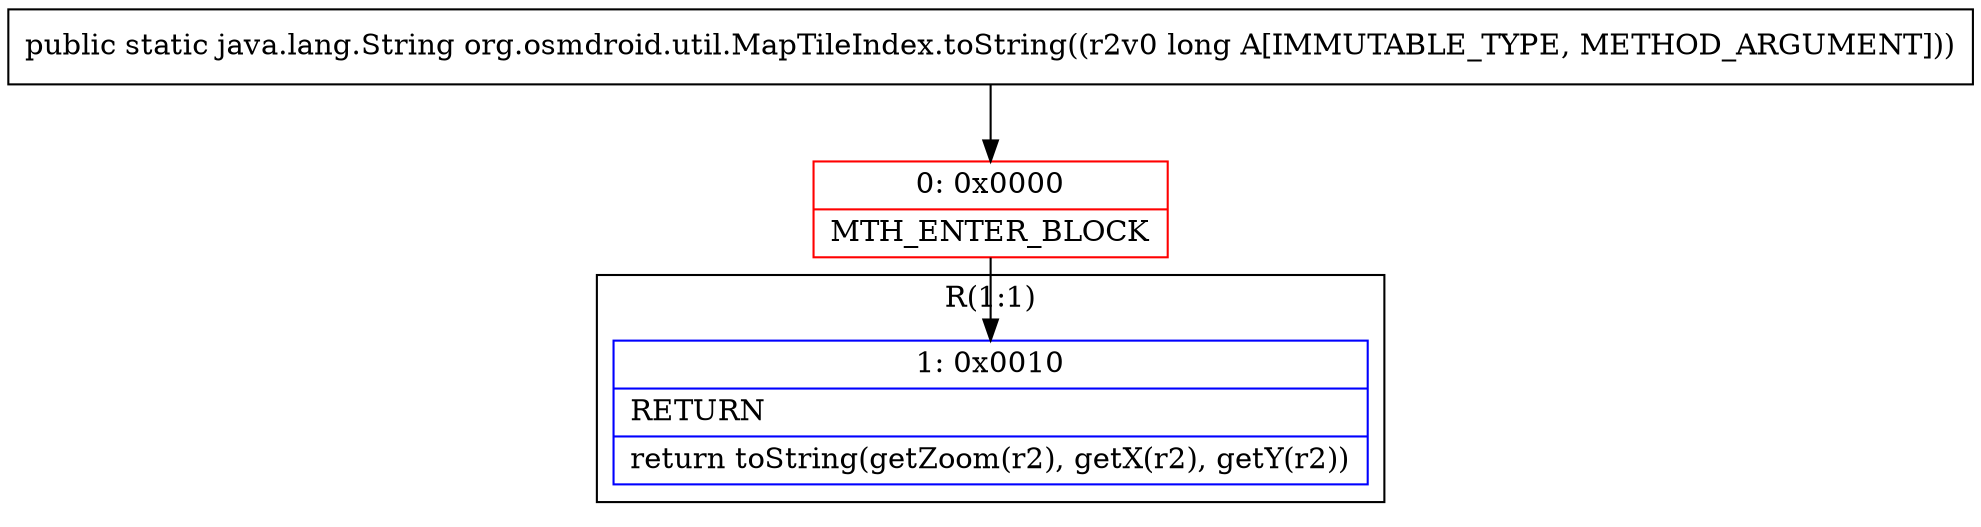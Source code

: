 digraph "CFG fororg.osmdroid.util.MapTileIndex.toString(J)Ljava\/lang\/String;" {
subgraph cluster_Region_1271360503 {
label = "R(1:1)";
node [shape=record,color=blue];
Node_1 [shape=record,label="{1\:\ 0x0010|RETURN\l|return toString(getZoom(r2), getX(r2), getY(r2))\l}"];
}
Node_0 [shape=record,color=red,label="{0\:\ 0x0000|MTH_ENTER_BLOCK\l}"];
MethodNode[shape=record,label="{public static java.lang.String org.osmdroid.util.MapTileIndex.toString((r2v0 long A[IMMUTABLE_TYPE, METHOD_ARGUMENT])) }"];
MethodNode -> Node_0;
Node_0 -> Node_1;
}

